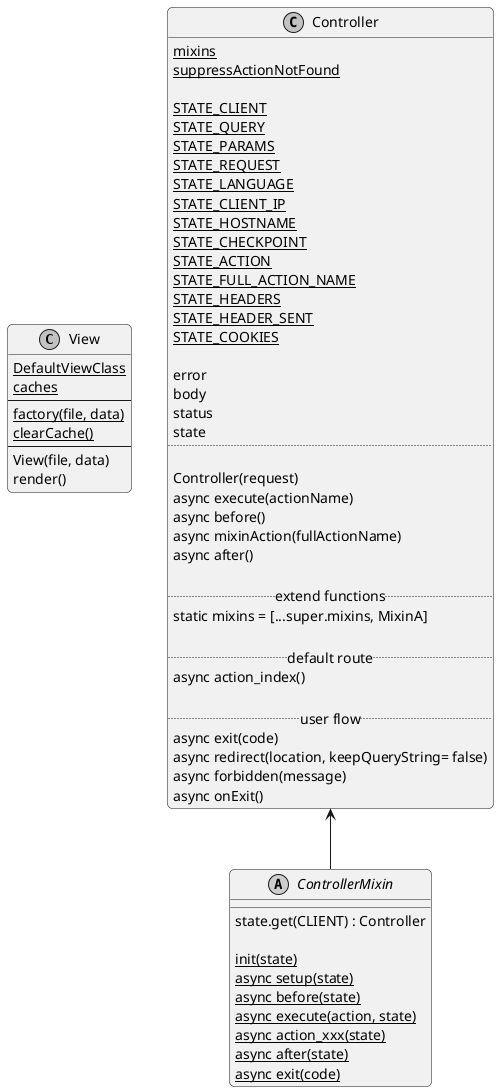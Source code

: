 @startuml
skinparam monochrome true
skinparam shadowing false
skinparam defaultFontName "URW DIN SemiCond"
skinparam defaultFontSize 14
skinparam roundcorner 10
skinparam classAttributeIconSize 0


class View{
  {static} DefaultViewClass
  {static} caches
  --
  {static} factory(file, data)
  {static} clearCache()
  --
  View(file, data)
  render()
}

class Controller{
  {static} mixins
  {static} suppressActionNotFound

  {static} STATE_CLIENT
  {static} STATE_QUERY
  {static} STATE_PARAMS
  {static} STATE_REQUEST
  {static} STATE_LANGUAGE
  {static} STATE_CLIENT_IP
  {static} STATE_HOSTNAME
  {static} STATE_CHECKPOINT
  {static} STATE_ACTION
  {static} STATE_FULL_ACTION_NAME
  {static} STATE_HEADERS
  {static} STATE_HEADER_SENT
  {static} STATE_COOKIES

  error
  body
  status
  state
..

  Controller(request)
  async execute(actionName)
  async before()
  async mixinAction(fullActionName)
  async after()

.. extend functions ..
  static mixins = [...super.mixins, MixinA]

.. default route ..
  async action_index()

.. user flow ..
  async exit(code)
  async redirect(location, keepQueryString= false)
  async forbidden(message)
  async onExit()
}

abstract class ControllerMixin{
  state.get(CLIENT) : Controller

  {static} init(state)
  {static} async setup(state)
  {static} async before(state)
  {static} async execute(action, state)
  {static} async action_xxx(state)
  {static} async after(state)
  {static} async exit(code)
}

Controller <-- ControllerMixin

@enduml